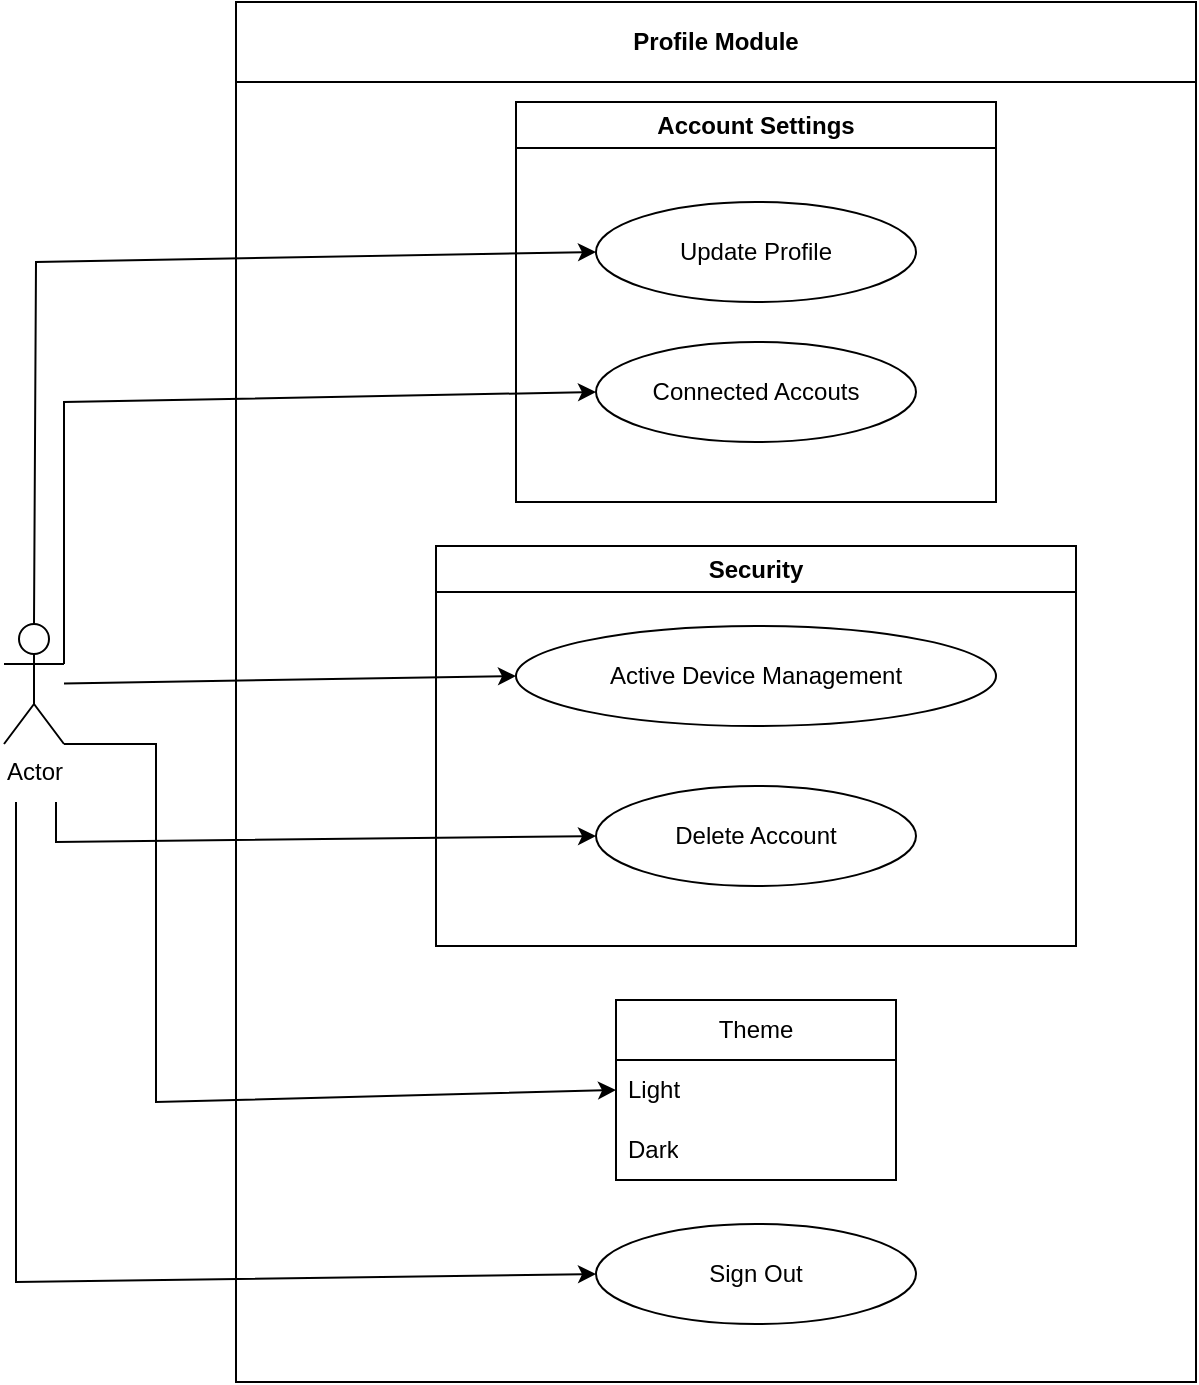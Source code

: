 <mxfile version="23.1.1" type="github">
  <diagram name="Page-1" id="RdtOWf7aQhHNt8c42WqN">
    <mxGraphModel dx="1434" dy="738" grid="1" gridSize="10" guides="1" tooltips="1" connect="1" arrows="1" fold="1" page="1" pageScale="1" pageWidth="827" pageHeight="1169" math="0" shadow="0">
      <root>
        <mxCell id="0" />
        <mxCell id="1" parent="0" />
        <mxCell id="bbMWVLLOVk5g5JQ8IUP6-1" value="Profile Module" style="swimlane;whiteSpace=wrap;html=1;startSize=40;" vertex="1" parent="1">
          <mxGeometry x="180" y="210" width="480" height="690" as="geometry" />
        </mxCell>
        <mxCell id="bbMWVLLOVk5g5JQ8IUP6-3" value="Account Settings" style="swimlane;whiteSpace=wrap;html=1;" vertex="1" parent="bbMWVLLOVk5g5JQ8IUP6-1">
          <mxGeometry x="140" y="50" width="240" height="200" as="geometry" />
        </mxCell>
        <mxCell id="bbMWVLLOVk5g5JQ8IUP6-5" value="Update Profile" style="ellipse;whiteSpace=wrap;html=1;" vertex="1" parent="bbMWVLLOVk5g5JQ8IUP6-3">
          <mxGeometry x="40" y="50" width="160" height="50" as="geometry" />
        </mxCell>
        <mxCell id="bbMWVLLOVk5g5JQ8IUP6-10" value="Connected Accouts" style="ellipse;whiteSpace=wrap;html=1;" vertex="1" parent="bbMWVLLOVk5g5JQ8IUP6-3">
          <mxGeometry x="40" y="120" width="160" height="50" as="geometry" />
        </mxCell>
        <mxCell id="bbMWVLLOVk5g5JQ8IUP6-4" value="Security" style="swimlane;whiteSpace=wrap;html=1;" vertex="1" parent="bbMWVLLOVk5g5JQ8IUP6-1">
          <mxGeometry x="100" y="272" width="320" height="200" as="geometry" />
        </mxCell>
        <mxCell id="bbMWVLLOVk5g5JQ8IUP6-11" value="Active Device Management" style="ellipse;whiteSpace=wrap;html=1;" vertex="1" parent="bbMWVLLOVk5g5JQ8IUP6-4">
          <mxGeometry x="40" y="40" width="240" height="50" as="geometry" />
        </mxCell>
        <mxCell id="bbMWVLLOVk5g5JQ8IUP6-12" value="Delete Account" style="ellipse;whiteSpace=wrap;html=1;" vertex="1" parent="bbMWVLLOVk5g5JQ8IUP6-4">
          <mxGeometry x="80" y="120" width="160" height="50" as="geometry" />
        </mxCell>
        <mxCell id="bbMWVLLOVk5g5JQ8IUP6-13" value="Sign Out" style="ellipse;whiteSpace=wrap;html=1;" vertex="1" parent="bbMWVLLOVk5g5JQ8IUP6-1">
          <mxGeometry x="180" y="611" width="160" height="50" as="geometry" />
        </mxCell>
        <mxCell id="bbMWVLLOVk5g5JQ8IUP6-25" value="Theme" style="swimlane;fontStyle=0;childLayout=stackLayout;horizontal=1;startSize=30;horizontalStack=0;resizeParent=1;resizeParentMax=0;resizeLast=0;collapsible=1;marginBottom=0;whiteSpace=wrap;html=1;" vertex="1" parent="bbMWVLLOVk5g5JQ8IUP6-1">
          <mxGeometry x="190" y="499" width="140" height="90" as="geometry" />
        </mxCell>
        <mxCell id="bbMWVLLOVk5g5JQ8IUP6-26" value="Light" style="text;strokeColor=none;fillColor=none;align=left;verticalAlign=middle;spacingLeft=4;spacingRight=4;overflow=hidden;points=[[0,0.5],[1,0.5]];portConstraint=eastwest;rotatable=0;whiteSpace=wrap;html=1;" vertex="1" parent="bbMWVLLOVk5g5JQ8IUP6-25">
          <mxGeometry y="30" width="140" height="30" as="geometry" />
        </mxCell>
        <mxCell id="bbMWVLLOVk5g5JQ8IUP6-27" value="Dark" style="text;strokeColor=none;fillColor=none;align=left;verticalAlign=middle;spacingLeft=4;spacingRight=4;overflow=hidden;points=[[0,0.5],[1,0.5]];portConstraint=eastwest;rotatable=0;whiteSpace=wrap;html=1;" vertex="1" parent="bbMWVLLOVk5g5JQ8IUP6-25">
          <mxGeometry y="60" width="140" height="30" as="geometry" />
        </mxCell>
        <mxCell id="bbMWVLLOVk5g5JQ8IUP6-14" value="Actor" style="shape=umlActor;verticalLabelPosition=bottom;verticalAlign=top;html=1;outlineConnect=0;" vertex="1" parent="1">
          <mxGeometry x="64" y="521" width="30" height="60" as="geometry" />
        </mxCell>
        <mxCell id="bbMWVLLOVk5g5JQ8IUP6-17" value="" style="endArrow=classic;html=1;rounded=0;entryX=0;entryY=0.5;entryDx=0;entryDy=0;exitX=0.5;exitY=0;exitDx=0;exitDy=0;exitPerimeter=0;" edge="1" parent="1" source="bbMWVLLOVk5g5JQ8IUP6-14" target="bbMWVLLOVk5g5JQ8IUP6-5">
          <mxGeometry width="50" height="50" relative="1" as="geometry">
            <mxPoint x="80" y="355" as="sourcePoint" />
            <mxPoint x="320" y="490" as="targetPoint" />
            <Array as="points">
              <mxPoint x="80" y="340" />
            </Array>
          </mxGeometry>
        </mxCell>
        <mxCell id="bbMWVLLOVk5g5JQ8IUP6-18" value="" style="endArrow=classic;html=1;rounded=0;exitX=1;exitY=0.333;exitDx=0;exitDy=0;exitPerimeter=0;entryX=0;entryY=0.5;entryDx=0;entryDy=0;" edge="1" parent="1" source="bbMWVLLOVk5g5JQ8IUP6-14" target="bbMWVLLOVk5g5JQ8IUP6-10">
          <mxGeometry width="50" height="50" relative="1" as="geometry">
            <mxPoint x="320" y="500" as="sourcePoint" />
            <mxPoint x="370" y="450" as="targetPoint" />
            <Array as="points">
              <mxPoint x="94" y="410" />
            </Array>
          </mxGeometry>
        </mxCell>
        <mxCell id="bbMWVLLOVk5g5JQ8IUP6-19" value="" style="endArrow=classic;html=1;rounded=0;entryX=0;entryY=0.5;entryDx=0;entryDy=0;" edge="1" parent="1" source="bbMWVLLOVk5g5JQ8IUP6-14" target="bbMWVLLOVk5g5JQ8IUP6-11">
          <mxGeometry width="50" height="50" relative="1" as="geometry">
            <mxPoint x="100" y="585" as="sourcePoint" />
            <mxPoint x="260" y="460" as="targetPoint" />
            <Array as="points" />
          </mxGeometry>
        </mxCell>
        <mxCell id="bbMWVLLOVk5g5JQ8IUP6-21" value="" style="endArrow=classic;html=1;rounded=0;entryX=0;entryY=0.5;entryDx=0;entryDy=0;" edge="1" parent="1" target="bbMWVLLOVk5g5JQ8IUP6-12">
          <mxGeometry width="50" height="50" relative="1" as="geometry">
            <mxPoint x="90" y="610" as="sourcePoint" />
            <mxPoint x="260" y="540" as="targetPoint" />
            <Array as="points">
              <mxPoint x="90" y="630" />
            </Array>
          </mxGeometry>
        </mxCell>
        <mxCell id="bbMWVLLOVk5g5JQ8IUP6-22" value="" style="endArrow=classic;html=1;rounded=0;entryX=0;entryY=0.5;entryDx=0;entryDy=0;" edge="1" parent="1" target="bbMWVLLOVk5g5JQ8IUP6-13">
          <mxGeometry width="50" height="50" relative="1" as="geometry">
            <mxPoint x="70" y="610" as="sourcePoint" />
            <mxPoint x="230" y="580" as="targetPoint" />
            <Array as="points">
              <mxPoint x="70" y="850" />
            </Array>
          </mxGeometry>
        </mxCell>
        <mxCell id="bbMWVLLOVk5g5JQ8IUP6-29" value="" style="endArrow=classic;html=1;rounded=0;exitX=1;exitY=1;exitDx=0;exitDy=0;exitPerimeter=0;entryX=0;entryY=0.5;entryDx=0;entryDy=0;" edge="1" parent="1" source="bbMWVLLOVk5g5JQ8IUP6-14" target="bbMWVLLOVk5g5JQ8IUP6-26">
          <mxGeometry width="50" height="50" relative="1" as="geometry">
            <mxPoint x="370" y="560" as="sourcePoint" />
            <mxPoint x="420" y="510" as="targetPoint" />
            <Array as="points">
              <mxPoint x="140" y="581" />
              <mxPoint x="140" y="760" />
            </Array>
          </mxGeometry>
        </mxCell>
      </root>
    </mxGraphModel>
  </diagram>
</mxfile>
